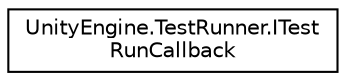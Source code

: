 digraph "Graphical Class Hierarchy"
{
 // LATEX_PDF_SIZE
  edge [fontname="Helvetica",fontsize="10",labelfontname="Helvetica",labelfontsize="10"];
  node [fontname="Helvetica",fontsize="10",shape=record];
  rankdir="LR";
  Node0 [label="UnityEngine.TestRunner.ITest\lRunCallback",height=0.2,width=0.4,color="black", fillcolor="white", style="filled",URL="$interface_unity_engine_1_1_test_runner_1_1_i_test_run_callback.html",tooltip=" "];
}
